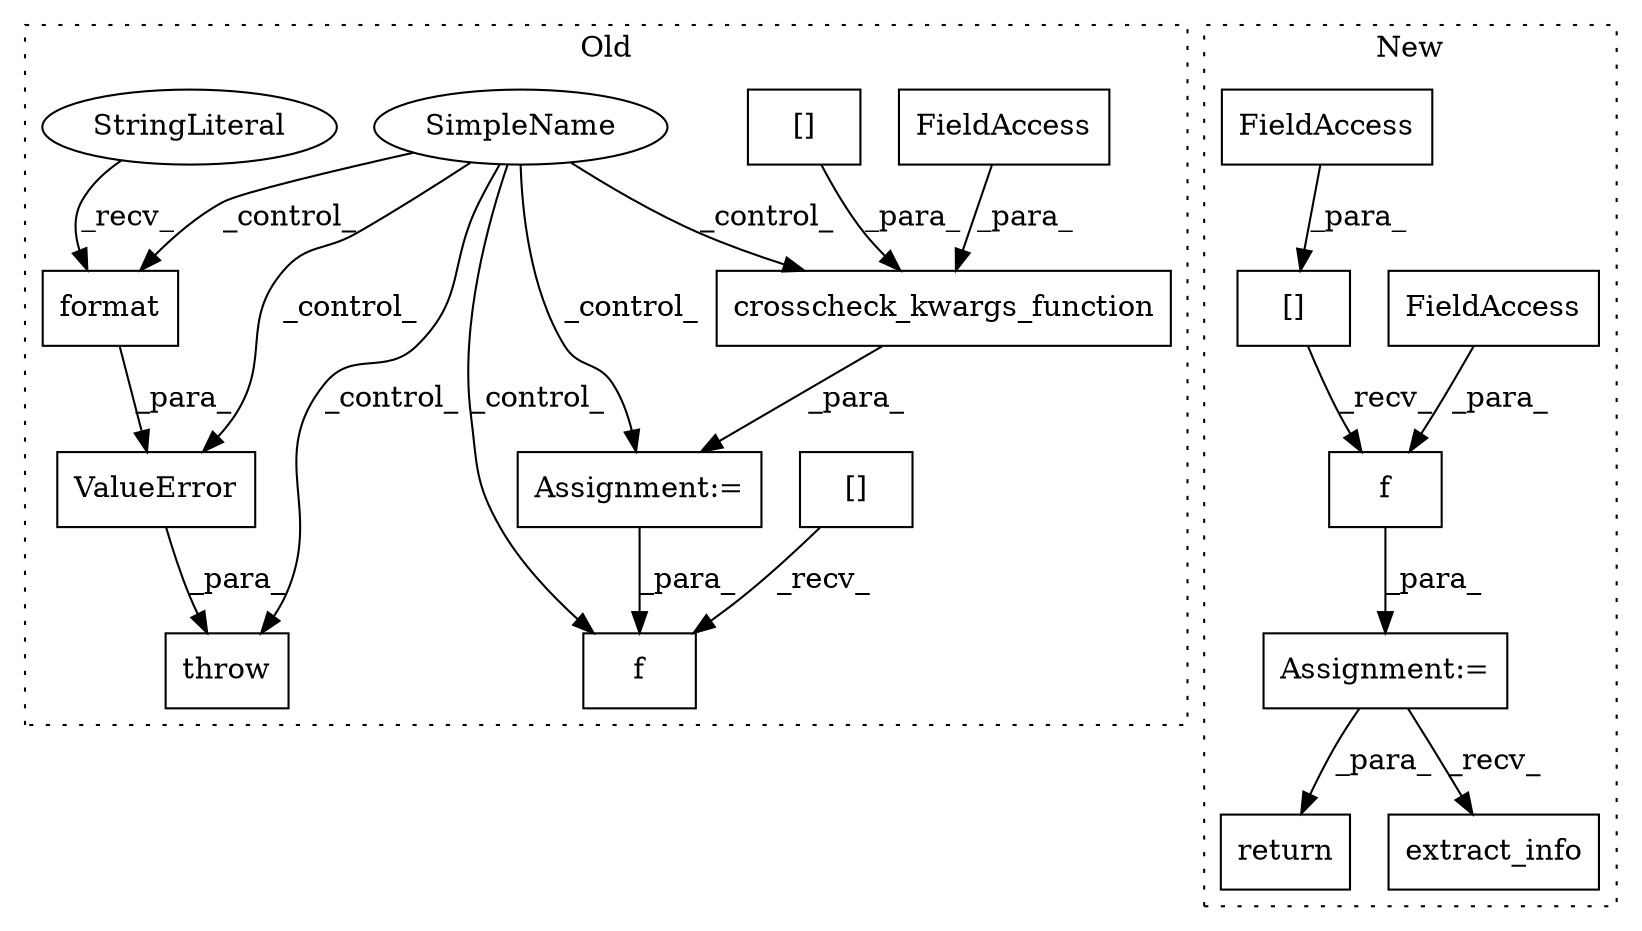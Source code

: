 digraph G {
subgraph cluster0 {
1 [label="crosscheck_kwargs_function" a="32" s="4466,4514" l="27,1" shape="box"];
3 [label="SimpleName" a="42" s="" l="" shape="ellipse"];
4 [label="f" a="32" s="4545,4557" l="2,1" shape="box"];
5 [label="FieldAccess" a="22" s="4493" l="6" shape="box"];
6 [label="ValueError" a="32" s="5066,5148" l="11,1" shape="box"];
7 [label="[]" a="2" s="4530,4543" l="9,1" shape="box"];
12 [label="format" a="32" s="5128,5147" l="7,1" shape="box"];
13 [label="[]" a="2" s="4500,4513" l="9,1" shape="box"];
14 [label="StringLiteral" a="45" s="5077" l="50" shape="ellipse"];
16 [label="throw" a="53" s="5060" l="6" shape="box"];
18 [label="Assignment:=" a="7" s="4465" l="1" shape="box"];
label = "Old";
style="dotted";
}
subgraph cluster1 {
2 [label="return" a="41" s="4405" l="7" shape="box"];
8 [label="f" a="32" s="4359,4372" l="2,1" shape="box"];
9 [label="FieldAccess" a="22" s="4366" l="6" shape="box"];
10 [label="[]" a="2" s="4340,4357" l="13,1" shape="box"];
11 [label="FieldAccess" a="22" s="4353" l="4" shape="box"];
15 [label="extract_info" a="32" s="4383" l="14" shape="box"];
17 [label="Assignment:=" a="7" s="4339" l="1" shape="box"];
label = "New";
style="dotted";
}
1 -> 18 [label="_para_"];
3 -> 12 [label="_control_"];
3 -> 16 [label="_control_"];
3 -> 6 [label="_control_"];
3 -> 4 [label="_control_"];
3 -> 18 [label="_control_"];
3 -> 1 [label="_control_"];
5 -> 1 [label="_para_"];
6 -> 16 [label="_para_"];
7 -> 4 [label="_recv_"];
8 -> 17 [label="_para_"];
9 -> 8 [label="_para_"];
10 -> 8 [label="_recv_"];
11 -> 10 [label="_para_"];
12 -> 6 [label="_para_"];
13 -> 1 [label="_para_"];
14 -> 12 [label="_recv_"];
17 -> 2 [label="_para_"];
17 -> 15 [label="_recv_"];
18 -> 4 [label="_para_"];
}